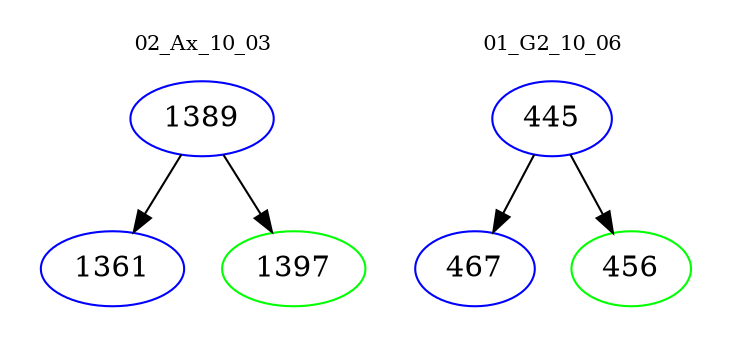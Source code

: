 digraph{
subgraph cluster_0 {
color = white
label = "02_Ax_10_03";
fontsize=10;
T0_1389 [label="1389", color="blue"]
T0_1389 -> T0_1361 [color="black"]
T0_1361 [label="1361", color="blue"]
T0_1389 -> T0_1397 [color="black"]
T0_1397 [label="1397", color="green"]
}
subgraph cluster_1 {
color = white
label = "01_G2_10_06";
fontsize=10;
T1_445 [label="445", color="blue"]
T1_445 -> T1_467 [color="black"]
T1_467 [label="467", color="blue"]
T1_445 -> T1_456 [color="black"]
T1_456 [label="456", color="green"]
}
}
